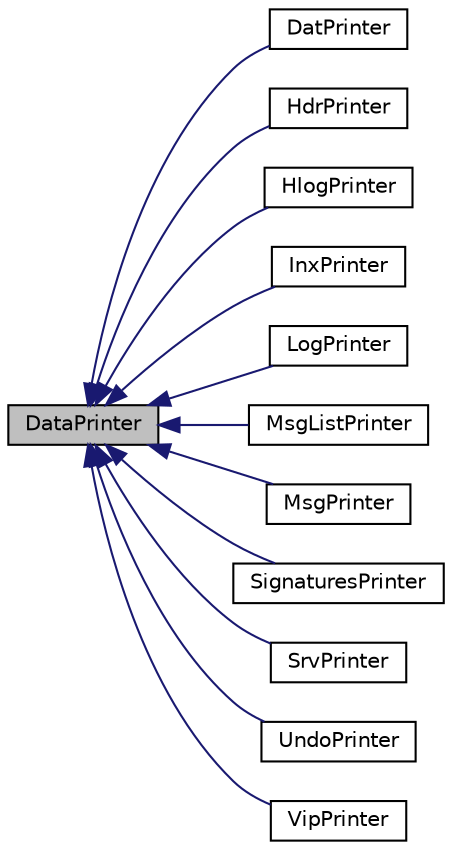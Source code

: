 digraph "DataPrinter"
{
  edge [fontname="Helvetica",fontsize="10",labelfontname="Helvetica",labelfontsize="10"];
  node [fontname="Helvetica",fontsize="10",shape=record];
  rankdir="LR";
  Node0 [label="DataPrinter",height=0.2,width=0.4,color="black", fillcolor="grey75", style="filled", fontcolor="black"];
  Node0 -> Node1 [dir="back",color="midnightblue",fontsize="10",style="solid",fontname="Helvetica"];
  Node1 [label="DatPrinter",height=0.2,width=0.4,color="black", fillcolor="white", style="filled",URL="$class_dat_printer.html"];
  Node0 -> Node2 [dir="back",color="midnightblue",fontsize="10",style="solid",fontname="Helvetica"];
  Node2 [label="HdrPrinter",height=0.2,width=0.4,color="black", fillcolor="white", style="filled",URL="$class_hdr_printer.html"];
  Node0 -> Node3 [dir="back",color="midnightblue",fontsize="10",style="solid",fontname="Helvetica"];
  Node3 [label="HlogPrinter",height=0.2,width=0.4,color="black", fillcolor="white", style="filled",URL="$class_hlog_printer.html"];
  Node0 -> Node4 [dir="back",color="midnightblue",fontsize="10",style="solid",fontname="Helvetica"];
  Node4 [label="InxPrinter",height=0.2,width=0.4,color="black", fillcolor="white", style="filled",URL="$class_inx_printer.html"];
  Node0 -> Node5 [dir="back",color="midnightblue",fontsize="10",style="solid",fontname="Helvetica"];
  Node5 [label="LogPrinter",height=0.2,width=0.4,color="black", fillcolor="white", style="filled",URL="$class_log_printer.html"];
  Node0 -> Node6 [dir="back",color="midnightblue",fontsize="10",style="solid",fontname="Helvetica"];
  Node6 [label="MsgListPrinter",height=0.2,width=0.4,color="black", fillcolor="white", style="filled",URL="$class_msg_list_printer.html"];
  Node0 -> Node7 [dir="back",color="midnightblue",fontsize="10",style="solid",fontname="Helvetica"];
  Node7 [label="MsgPrinter",height=0.2,width=0.4,color="black", fillcolor="white", style="filled",URL="$class_msg_printer.html"];
  Node0 -> Node8 [dir="back",color="midnightblue",fontsize="10",style="solid",fontname="Helvetica"];
  Node8 [label="SignaturesPrinter",height=0.2,width=0.4,color="black", fillcolor="white", style="filled",URL="$class_signatures_printer.html"];
  Node0 -> Node9 [dir="back",color="midnightblue",fontsize="10",style="solid",fontname="Helvetica"];
  Node9 [label="SrvPrinter",height=0.2,width=0.4,color="black", fillcolor="white", style="filled",URL="$class_srv_printer.html"];
  Node0 -> Node10 [dir="back",color="midnightblue",fontsize="10",style="solid",fontname="Helvetica"];
  Node10 [label="UndoPrinter",height=0.2,width=0.4,color="black", fillcolor="white", style="filled",URL="$class_undo_printer.html"];
  Node0 -> Node11 [dir="back",color="midnightblue",fontsize="10",style="solid",fontname="Helvetica"];
  Node11 [label="VipPrinter",height=0.2,width=0.4,color="black", fillcolor="white", style="filled",URL="$class_vip_printer.html"];
}
